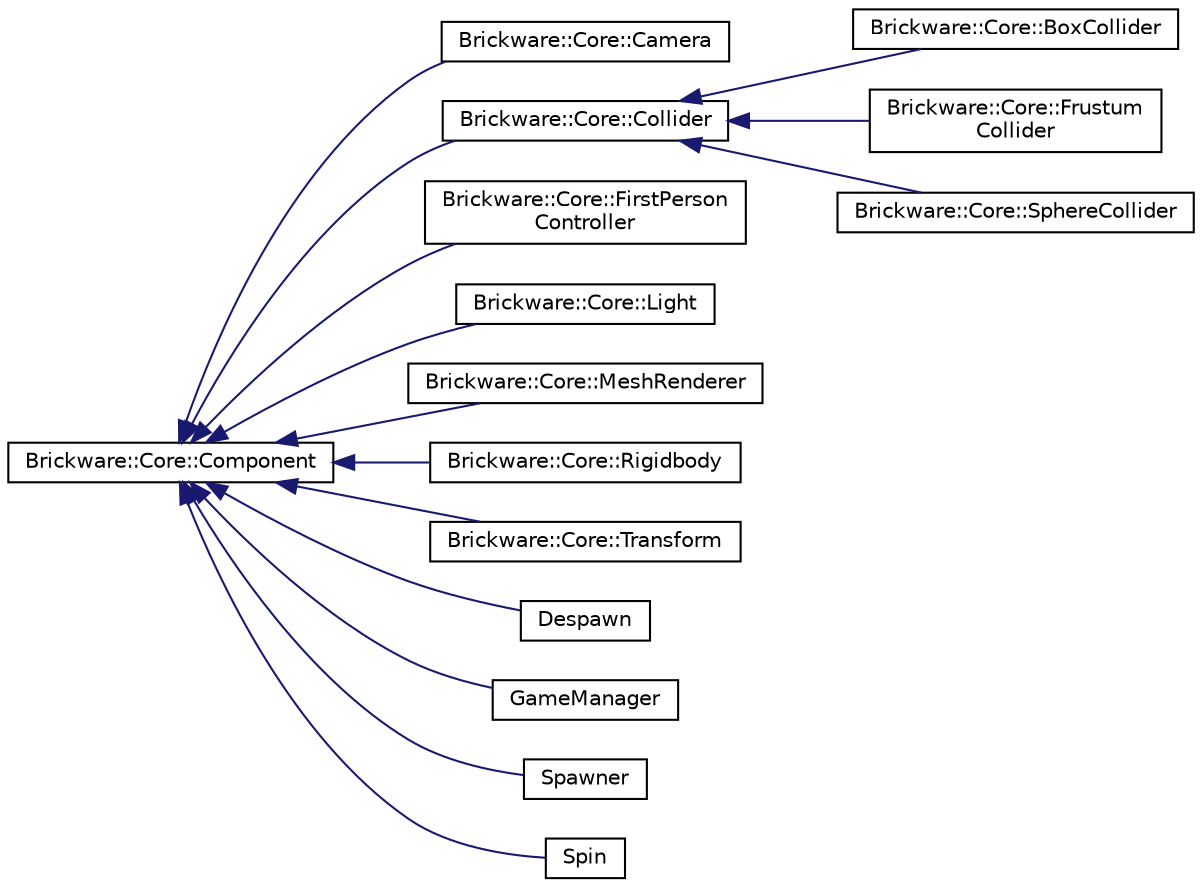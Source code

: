 digraph "Graphical Class Hierarchy"
{
  edge [fontname="Helvetica",fontsize="10",labelfontname="Helvetica",labelfontsize="10"];
  node [fontname="Helvetica",fontsize="10",shape=record];
  rankdir="LR";
  Node1 [label="Brickware::Core::Component",height=0.2,width=0.4,color="black", fillcolor="white", style="filled",URL="$classBrickware_1_1Core_1_1Component.html"];
  Node1 -> Node2 [dir="back",color="midnightblue",fontsize="10",style="solid",fontname="Helvetica"];
  Node2 [label="Brickware::Core::Camera",height=0.2,width=0.4,color="black", fillcolor="white", style="filled",URL="$classBrickware_1_1Core_1_1Camera.html"];
  Node1 -> Node3 [dir="back",color="midnightblue",fontsize="10",style="solid",fontname="Helvetica"];
  Node3 [label="Brickware::Core::Collider",height=0.2,width=0.4,color="black", fillcolor="white", style="filled",URL="$classBrickware_1_1Core_1_1Collider.html"];
  Node3 -> Node4 [dir="back",color="midnightblue",fontsize="10",style="solid",fontname="Helvetica"];
  Node4 [label="Brickware::Core::BoxCollider",height=0.2,width=0.4,color="black", fillcolor="white", style="filled",URL="$classBrickware_1_1Core_1_1BoxCollider.html"];
  Node3 -> Node5 [dir="back",color="midnightblue",fontsize="10",style="solid",fontname="Helvetica"];
  Node5 [label="Brickware::Core::Frustum\lCollider",height=0.2,width=0.4,color="black", fillcolor="white", style="filled",URL="$classBrickware_1_1Core_1_1FrustumCollider.html"];
  Node3 -> Node6 [dir="back",color="midnightblue",fontsize="10",style="solid",fontname="Helvetica"];
  Node6 [label="Brickware::Core::SphereCollider",height=0.2,width=0.4,color="black", fillcolor="white", style="filled",URL="$classBrickware_1_1Core_1_1SphereCollider.html"];
  Node1 -> Node7 [dir="back",color="midnightblue",fontsize="10",style="solid",fontname="Helvetica"];
  Node7 [label="Brickware::Core::FirstPerson\lController",height=0.2,width=0.4,color="black", fillcolor="white", style="filled",URL="$classBrickware_1_1Core_1_1FirstPersonController.html"];
  Node1 -> Node8 [dir="back",color="midnightblue",fontsize="10",style="solid",fontname="Helvetica"];
  Node8 [label="Brickware::Core::Light",height=0.2,width=0.4,color="black", fillcolor="white", style="filled",URL="$classBrickware_1_1Core_1_1Light.html"];
  Node1 -> Node9 [dir="back",color="midnightblue",fontsize="10",style="solid",fontname="Helvetica"];
  Node9 [label="Brickware::Core::MeshRenderer",height=0.2,width=0.4,color="black", fillcolor="white", style="filled",URL="$classBrickware_1_1Core_1_1MeshRenderer.html"];
  Node1 -> Node10 [dir="back",color="midnightblue",fontsize="10",style="solid",fontname="Helvetica"];
  Node10 [label="Brickware::Core::Rigidbody",height=0.2,width=0.4,color="black", fillcolor="white", style="filled",URL="$classBrickware_1_1Core_1_1Rigidbody.html"];
  Node1 -> Node11 [dir="back",color="midnightblue",fontsize="10",style="solid",fontname="Helvetica"];
  Node11 [label="Brickware::Core::Transform",height=0.2,width=0.4,color="black", fillcolor="white", style="filled",URL="$classBrickware_1_1Core_1_1Transform.html"];
  Node1 -> Node12 [dir="back",color="midnightblue",fontsize="10",style="solid",fontname="Helvetica"];
  Node12 [label="Despawn",height=0.2,width=0.4,color="black", fillcolor="white", style="filled",URL="$classDespawn.html"];
  Node1 -> Node13 [dir="back",color="midnightblue",fontsize="10",style="solid",fontname="Helvetica"];
  Node13 [label="GameManager",height=0.2,width=0.4,color="black", fillcolor="white", style="filled",URL="$classGameManager.html"];
  Node1 -> Node14 [dir="back",color="midnightblue",fontsize="10",style="solid",fontname="Helvetica"];
  Node14 [label="Spawner",height=0.2,width=0.4,color="black", fillcolor="white", style="filled",URL="$classSpawner.html"];
  Node1 -> Node15 [dir="back",color="midnightblue",fontsize="10",style="solid",fontname="Helvetica"];
  Node15 [label="Spin",height=0.2,width=0.4,color="black", fillcolor="white", style="filled",URL="$classSpin.html"];
}
